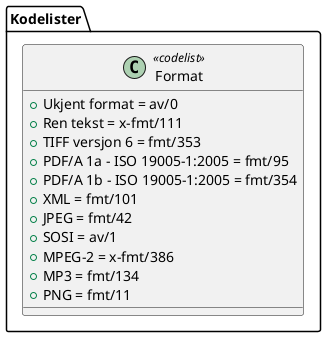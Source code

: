 @startuml
class Kodelister.Format <<codelist>> {
  +Ukjent format = av/0
  +Ren tekst = x-fmt/111
  +TIFF versjon 6 = fmt/353
  +PDF/A 1a - ISO 19005-1:2005 = fmt/95
  +PDF/A 1b - ISO 19005-1:2005 = fmt/354
  +XML = fmt/101
  +JPEG = fmt/42
  +SOSI = av/1
  +MPEG-2 = x-fmt/386
  +MP3 = fmt/134
  +PNG = fmt/11
}
@enduml
